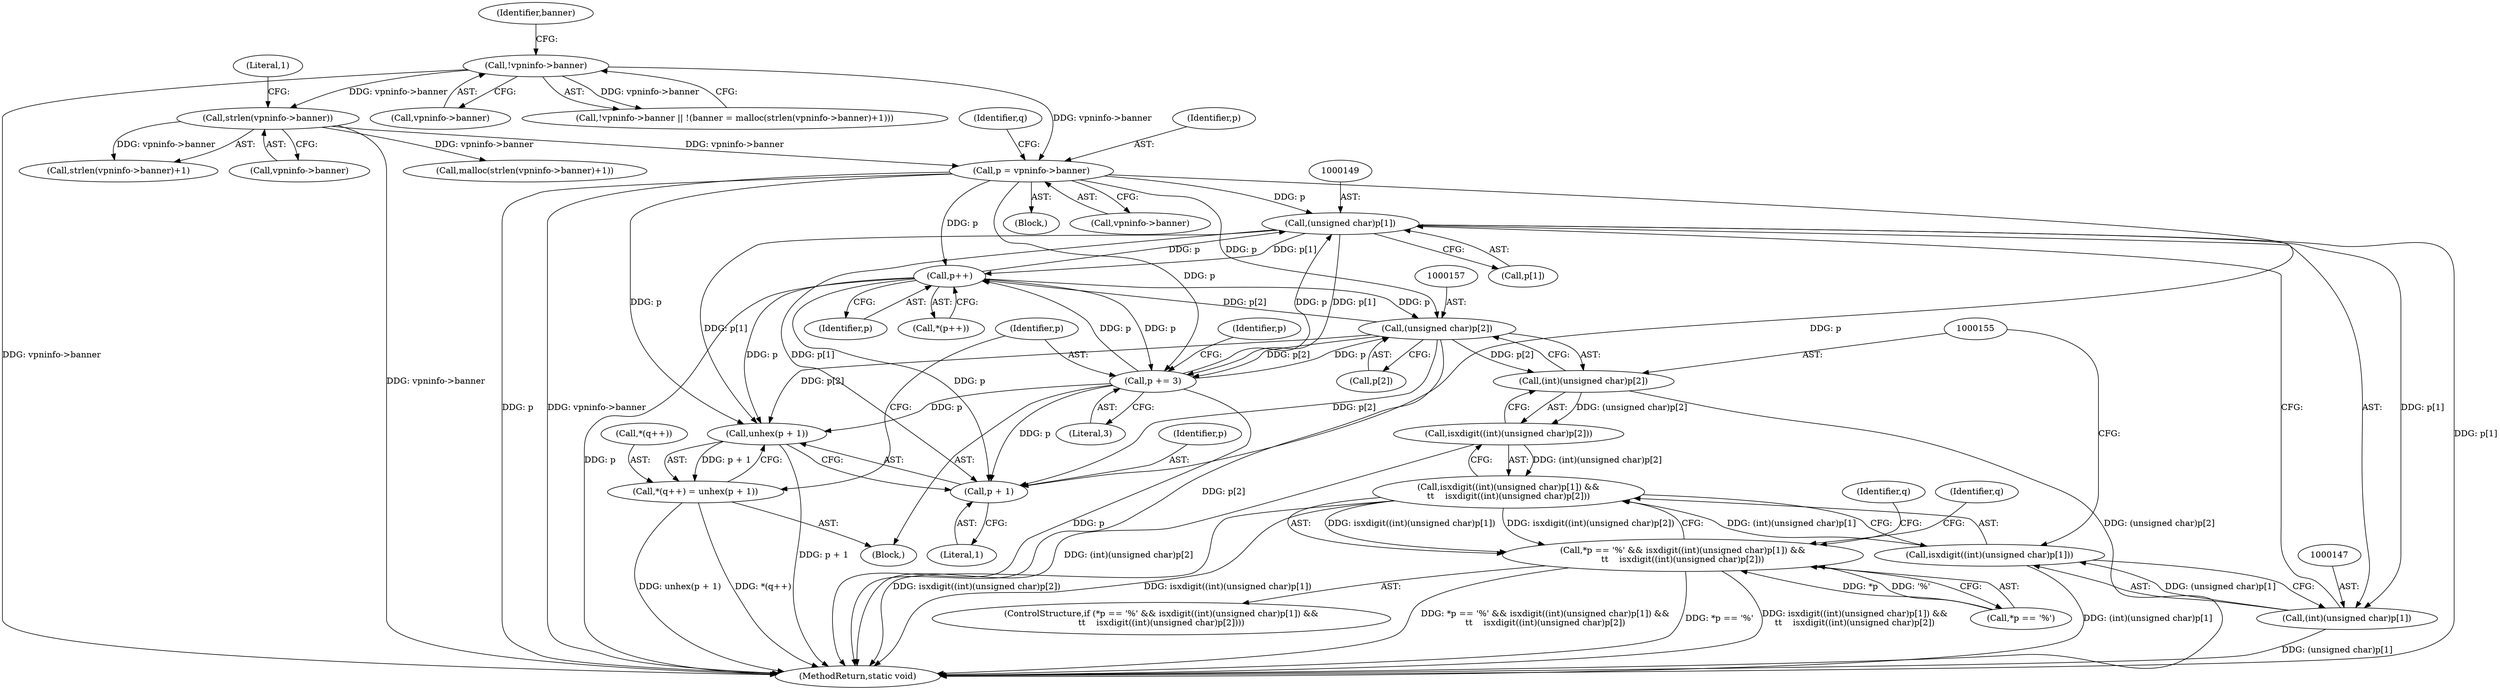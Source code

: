 digraph "0_infradead_14cae65318d3ef1f7d449e463b72b6934e82f1c2@array" {
"1000148" [label="(Call,(unsigned char)p[1])"];
"1000179" [label="(Call,p++)"];
"1000156" [label="(Call,(unsigned char)p[2])"];
"1000126" [label="(Call,p = vpninfo->banner)"];
"1000117" [label="(Call,strlen(vpninfo->banner))"];
"1000108" [label="(Call,!vpninfo->banner)"];
"1000170" [label="(Call,p += 3)"];
"1000148" [label="(Call,(unsigned char)p[1])"];
"1000146" [label="(Call,(int)(unsigned char)p[1])"];
"1000145" [label="(Call,isxdigit((int)(unsigned char)p[1]))"];
"1000144" [label="(Call,isxdigit((int)(unsigned char)p[1]) &&\n\t\t    isxdigit((int)(unsigned char)p[2]))"];
"1000139" [label="(Call,*p == '%' && isxdigit((int)(unsigned char)p[1]) &&\n\t\t    isxdigit((int)(unsigned char)p[2]))"];
"1000166" [label="(Call,unhex(p + 1))"];
"1000162" [label="(Call,*(q++) = unhex(p + 1))"];
"1000167" [label="(Call,p + 1)"];
"1000154" [label="(Call,(int)(unsigned char)p[2])"];
"1000153" [label="(Call,isxdigit((int)(unsigned char)p[2]))"];
"1000161" [label="(Block,)"];
"1000138" [label="(ControlStructure,if (*p == '%' && isxdigit((int)(unsigned char)p[1]) &&\n\t\t    isxdigit((int)(unsigned char)p[2])))"];
"1000170" [label="(Call,p += 3)"];
"1000191" [label="(MethodReturn,static void)"];
"1000165" [label="(Identifier,q)"];
"1000153" [label="(Call,isxdigit((int)(unsigned char)p[2]))"];
"1000180" [label="(Identifier,p)"];
"1000163" [label="(Call,*(q++))"];
"1000156" [label="(Call,(unsigned char)p[2])"];
"1000177" [label="(Identifier,q)"];
"1000146" [label="(Call,(int)(unsigned char)p[1])"];
"1000127" [label="(Identifier,p)"];
"1000150" [label="(Call,p[1])"];
"1000179" [label="(Call,p++)"];
"1000136" [label="(Identifier,p)"];
"1000114" [label="(Identifier,banner)"];
"1000144" [label="(Call,isxdigit((int)(unsigned char)p[1]) &&\n\t\t    isxdigit((int)(unsigned char)p[2]))"];
"1000145" [label="(Call,isxdigit((int)(unsigned char)p[1]))"];
"1000158" [label="(Call,p[2])"];
"1000154" [label="(Call,(int)(unsigned char)p[2])"];
"1000167" [label="(Call,p + 1)"];
"1000109" [label="(Call,vpninfo->banner)"];
"1000126" [label="(Call,p = vpninfo->banner)"];
"1000148" [label="(Call,(unsigned char)p[1])"];
"1000162" [label="(Call,*(q++) = unhex(p + 1))"];
"1000178" [label="(Call,*(p++))"];
"1000117" [label="(Call,strlen(vpninfo->banner))"];
"1000107" [label="(Call,!vpninfo->banner || !(banner = malloc(strlen(vpninfo->banner)+1)))"];
"1000169" [label="(Literal,1)"];
"1000108" [label="(Call,!vpninfo->banner)"];
"1000140" [label="(Call,*p == '%')"];
"1000121" [label="(Literal,1)"];
"1000115" [label="(Call,malloc(strlen(vpninfo->banner)+1))"];
"1000132" [label="(Identifier,q)"];
"1000116" [label="(Call,strlen(vpninfo->banner)+1)"];
"1000171" [label="(Identifier,p)"];
"1000102" [label="(Block,)"];
"1000128" [label="(Call,vpninfo->banner)"];
"1000139" [label="(Call,*p == '%' && isxdigit((int)(unsigned char)p[1]) &&\n\t\t    isxdigit((int)(unsigned char)p[2]))"];
"1000168" [label="(Identifier,p)"];
"1000166" [label="(Call,unhex(p + 1))"];
"1000172" [label="(Literal,3)"];
"1000118" [label="(Call,vpninfo->banner)"];
"1000148" -> "1000146"  [label="AST: "];
"1000148" -> "1000150"  [label="CFG: "];
"1000149" -> "1000148"  [label="AST: "];
"1000150" -> "1000148"  [label="AST: "];
"1000146" -> "1000148"  [label="CFG: "];
"1000148" -> "1000191"  [label="DDG: p[1]"];
"1000148" -> "1000146"  [label="DDG: p[1]"];
"1000179" -> "1000148"  [label="DDG: p"];
"1000126" -> "1000148"  [label="DDG: p"];
"1000170" -> "1000148"  [label="DDG: p"];
"1000148" -> "1000166"  [label="DDG: p[1]"];
"1000148" -> "1000167"  [label="DDG: p[1]"];
"1000148" -> "1000170"  [label="DDG: p[1]"];
"1000148" -> "1000179"  [label="DDG: p[1]"];
"1000179" -> "1000178"  [label="AST: "];
"1000179" -> "1000180"  [label="CFG: "];
"1000180" -> "1000179"  [label="AST: "];
"1000178" -> "1000179"  [label="CFG: "];
"1000179" -> "1000191"  [label="DDG: p"];
"1000179" -> "1000156"  [label="DDG: p"];
"1000179" -> "1000166"  [label="DDG: p"];
"1000179" -> "1000167"  [label="DDG: p"];
"1000179" -> "1000170"  [label="DDG: p"];
"1000156" -> "1000179"  [label="DDG: p[2]"];
"1000126" -> "1000179"  [label="DDG: p"];
"1000170" -> "1000179"  [label="DDG: p"];
"1000156" -> "1000154"  [label="AST: "];
"1000156" -> "1000158"  [label="CFG: "];
"1000157" -> "1000156"  [label="AST: "];
"1000158" -> "1000156"  [label="AST: "];
"1000154" -> "1000156"  [label="CFG: "];
"1000156" -> "1000191"  [label="DDG: p[2]"];
"1000156" -> "1000154"  [label="DDG: p[2]"];
"1000126" -> "1000156"  [label="DDG: p"];
"1000170" -> "1000156"  [label="DDG: p"];
"1000156" -> "1000166"  [label="DDG: p[2]"];
"1000156" -> "1000167"  [label="DDG: p[2]"];
"1000156" -> "1000170"  [label="DDG: p[2]"];
"1000126" -> "1000102"  [label="AST: "];
"1000126" -> "1000128"  [label="CFG: "];
"1000127" -> "1000126"  [label="AST: "];
"1000128" -> "1000126"  [label="AST: "];
"1000132" -> "1000126"  [label="CFG: "];
"1000126" -> "1000191"  [label="DDG: p"];
"1000126" -> "1000191"  [label="DDG: vpninfo->banner"];
"1000117" -> "1000126"  [label="DDG: vpninfo->banner"];
"1000108" -> "1000126"  [label="DDG: vpninfo->banner"];
"1000126" -> "1000166"  [label="DDG: p"];
"1000126" -> "1000167"  [label="DDG: p"];
"1000126" -> "1000170"  [label="DDG: p"];
"1000117" -> "1000116"  [label="AST: "];
"1000117" -> "1000118"  [label="CFG: "];
"1000118" -> "1000117"  [label="AST: "];
"1000121" -> "1000117"  [label="CFG: "];
"1000117" -> "1000191"  [label="DDG: vpninfo->banner"];
"1000117" -> "1000115"  [label="DDG: vpninfo->banner"];
"1000117" -> "1000116"  [label="DDG: vpninfo->banner"];
"1000108" -> "1000117"  [label="DDG: vpninfo->banner"];
"1000108" -> "1000107"  [label="AST: "];
"1000108" -> "1000109"  [label="CFG: "];
"1000109" -> "1000108"  [label="AST: "];
"1000114" -> "1000108"  [label="CFG: "];
"1000107" -> "1000108"  [label="CFG: "];
"1000108" -> "1000191"  [label="DDG: vpninfo->banner"];
"1000108" -> "1000107"  [label="DDG: vpninfo->banner"];
"1000170" -> "1000161"  [label="AST: "];
"1000170" -> "1000172"  [label="CFG: "];
"1000171" -> "1000170"  [label="AST: "];
"1000172" -> "1000170"  [label="AST: "];
"1000136" -> "1000170"  [label="CFG: "];
"1000170" -> "1000191"  [label="DDG: p"];
"1000170" -> "1000166"  [label="DDG: p"];
"1000170" -> "1000167"  [label="DDG: p"];
"1000146" -> "1000145"  [label="AST: "];
"1000147" -> "1000146"  [label="AST: "];
"1000145" -> "1000146"  [label="CFG: "];
"1000146" -> "1000191"  [label="DDG: (unsigned char)p[1]"];
"1000146" -> "1000145"  [label="DDG: (unsigned char)p[1]"];
"1000145" -> "1000144"  [label="AST: "];
"1000155" -> "1000145"  [label="CFG: "];
"1000144" -> "1000145"  [label="CFG: "];
"1000145" -> "1000191"  [label="DDG: (int)(unsigned char)p[1]"];
"1000145" -> "1000144"  [label="DDG: (int)(unsigned char)p[1]"];
"1000144" -> "1000139"  [label="AST: "];
"1000144" -> "1000153"  [label="CFG: "];
"1000153" -> "1000144"  [label="AST: "];
"1000139" -> "1000144"  [label="CFG: "];
"1000144" -> "1000191"  [label="DDG: isxdigit((int)(unsigned char)p[2])"];
"1000144" -> "1000191"  [label="DDG: isxdigit((int)(unsigned char)p[1])"];
"1000144" -> "1000139"  [label="DDG: isxdigit((int)(unsigned char)p[1])"];
"1000144" -> "1000139"  [label="DDG: isxdigit((int)(unsigned char)p[2])"];
"1000153" -> "1000144"  [label="DDG: (int)(unsigned char)p[2]"];
"1000139" -> "1000138"  [label="AST: "];
"1000139" -> "1000140"  [label="CFG: "];
"1000140" -> "1000139"  [label="AST: "];
"1000165" -> "1000139"  [label="CFG: "];
"1000177" -> "1000139"  [label="CFG: "];
"1000139" -> "1000191"  [label="DDG: *p == '%' && isxdigit((int)(unsigned char)p[1]) &&\n\t\t    isxdigit((int)(unsigned char)p[2])"];
"1000139" -> "1000191"  [label="DDG: *p == '%'"];
"1000139" -> "1000191"  [label="DDG: isxdigit((int)(unsigned char)p[1]) &&\n\t\t    isxdigit((int)(unsigned char)p[2])"];
"1000140" -> "1000139"  [label="DDG: *p"];
"1000140" -> "1000139"  [label="DDG: '%'"];
"1000166" -> "1000162"  [label="AST: "];
"1000166" -> "1000167"  [label="CFG: "];
"1000167" -> "1000166"  [label="AST: "];
"1000162" -> "1000166"  [label="CFG: "];
"1000166" -> "1000191"  [label="DDG: p + 1"];
"1000166" -> "1000162"  [label="DDG: p + 1"];
"1000162" -> "1000161"  [label="AST: "];
"1000163" -> "1000162"  [label="AST: "];
"1000171" -> "1000162"  [label="CFG: "];
"1000162" -> "1000191"  [label="DDG: unhex(p + 1)"];
"1000162" -> "1000191"  [label="DDG: *(q++)"];
"1000167" -> "1000169"  [label="CFG: "];
"1000168" -> "1000167"  [label="AST: "];
"1000169" -> "1000167"  [label="AST: "];
"1000154" -> "1000153"  [label="AST: "];
"1000155" -> "1000154"  [label="AST: "];
"1000153" -> "1000154"  [label="CFG: "];
"1000154" -> "1000191"  [label="DDG: (unsigned char)p[2]"];
"1000154" -> "1000153"  [label="DDG: (unsigned char)p[2]"];
"1000153" -> "1000191"  [label="DDG: (int)(unsigned char)p[2]"];
}
